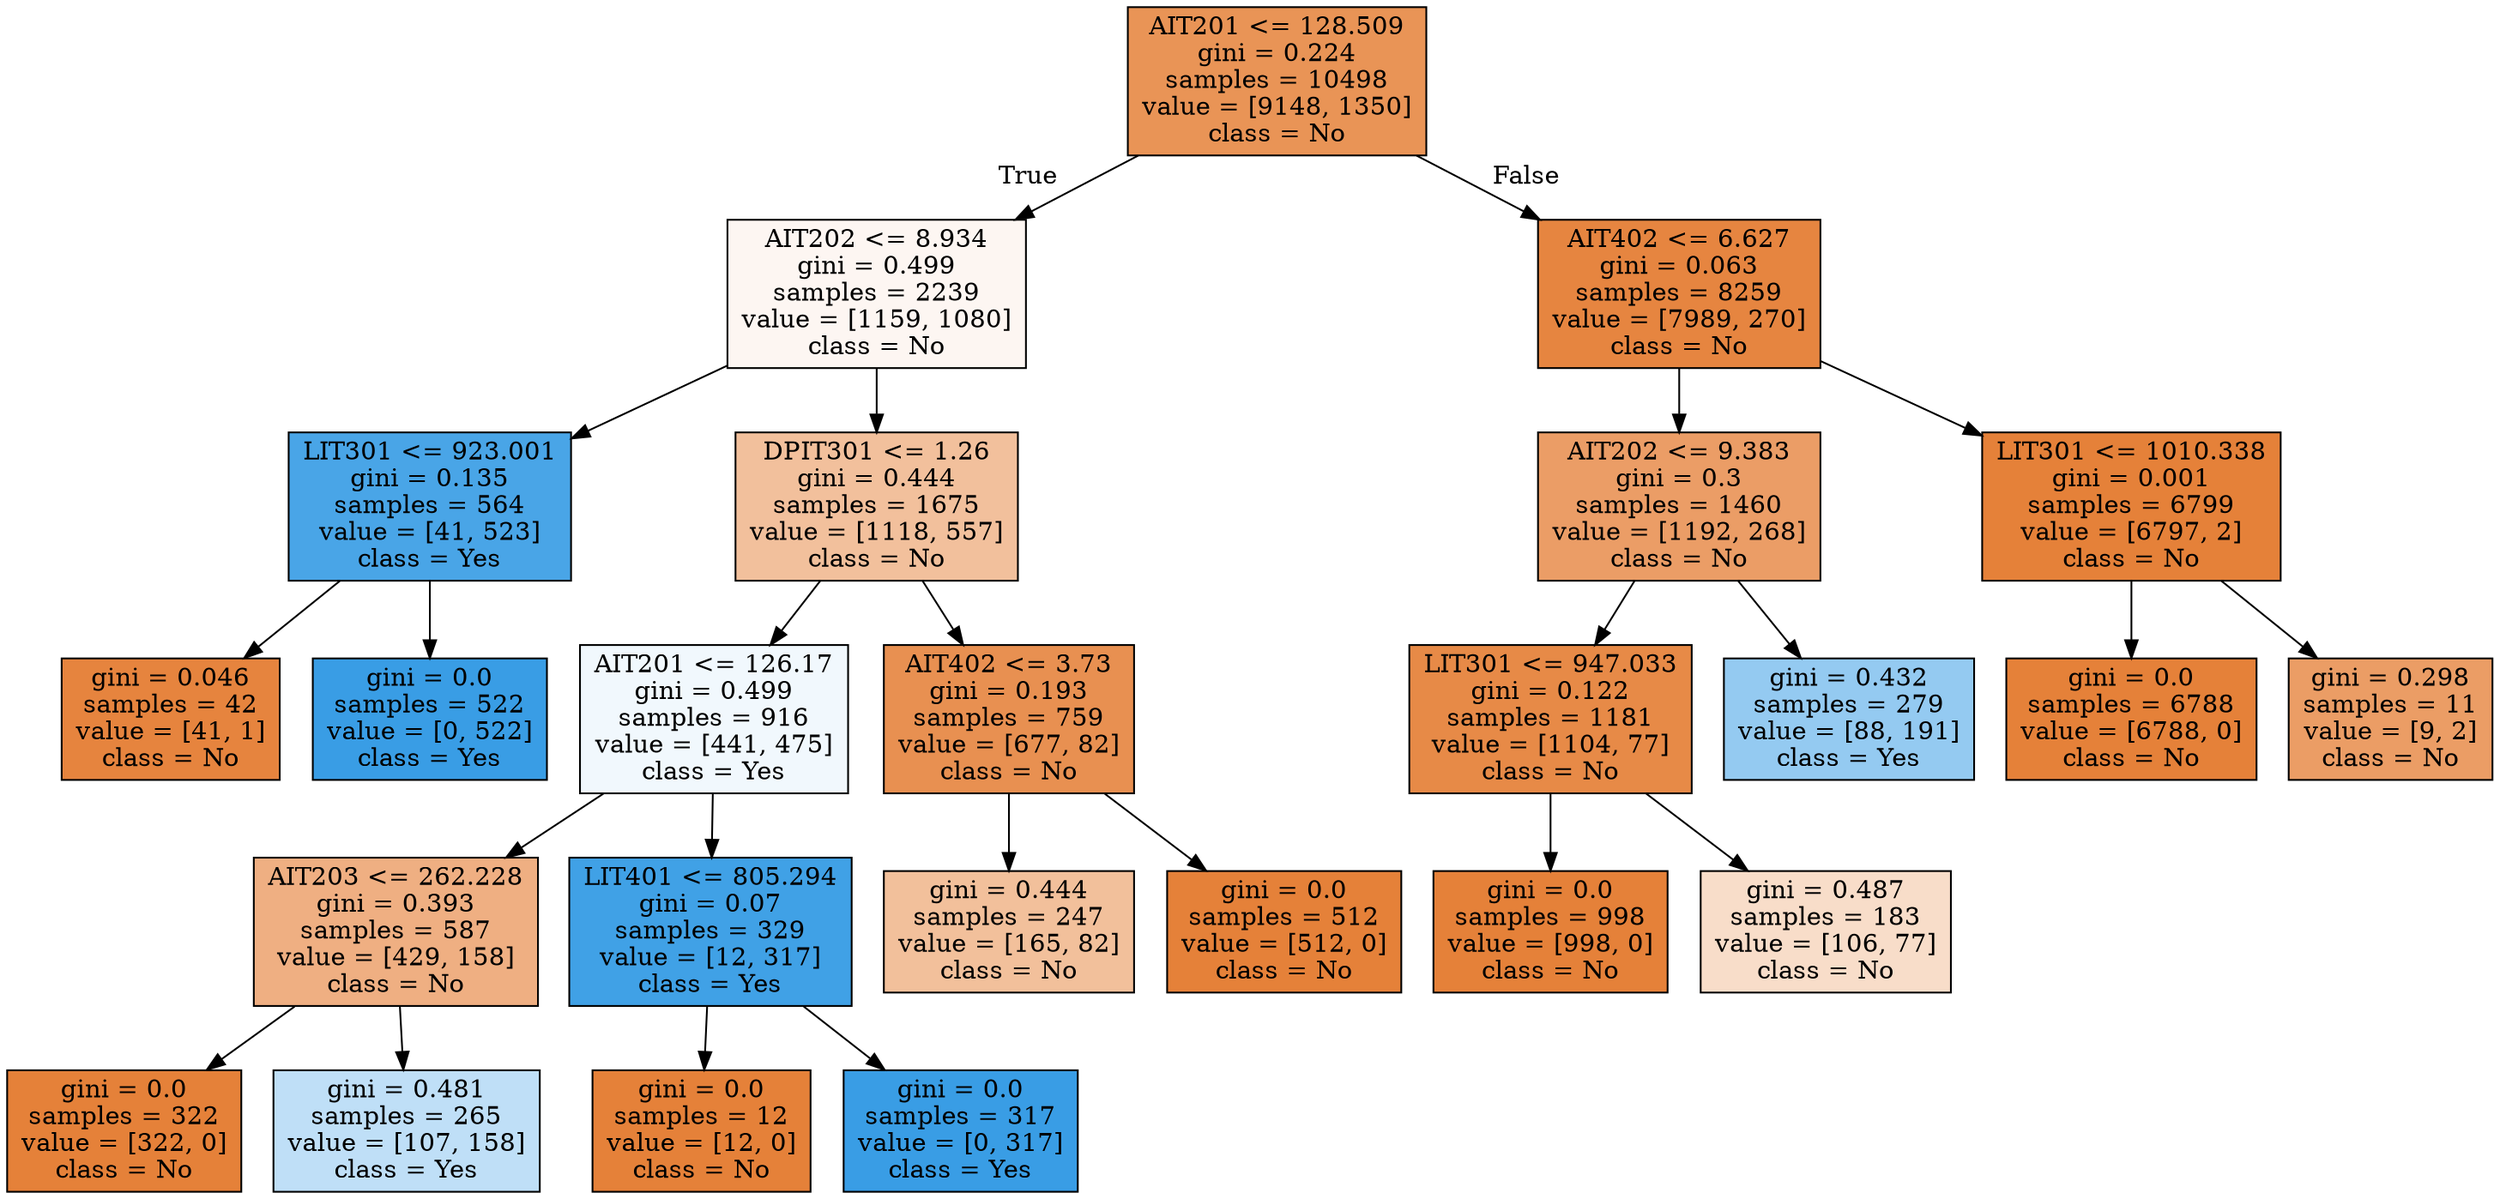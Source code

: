digraph Tree {
node [shape=box, style="filled", color="black"] ;
0 [label="AIT201 <= 128.509\ngini = 0.224\nsamples = 10498\nvalue = [9148, 1350]\nclass = No", fillcolor="#e99456"] ;
1 [label="AIT202 <= 8.934\ngini = 0.499\nsamples = 2239\nvalue = [1159, 1080]\nclass = No", fillcolor="#fdf6f2"] ;
0 -> 1 [labeldistance=2.5, labelangle=45, headlabel="True"] ;
2 [label="LIT301 <= 923.001\ngini = 0.135\nsamples = 564\nvalue = [41, 523]\nclass = Yes", fillcolor="#49a5e7"] ;
1 -> 2 ;
3 [label="gini = 0.046\nsamples = 42\nvalue = [41, 1]\nclass = No", fillcolor="#e6843e"] ;
2 -> 3 ;
4 [label="gini = 0.0\nsamples = 522\nvalue = [0, 522]\nclass = Yes", fillcolor="#399de5"] ;
2 -> 4 ;
5 [label="DPIT301 <= 1.26\ngini = 0.444\nsamples = 1675\nvalue = [1118, 557]\nclass = No", fillcolor="#f2c09c"] ;
1 -> 5 ;
6 [label="AIT201 <= 126.17\ngini = 0.499\nsamples = 916\nvalue = [441, 475]\nclass = Yes", fillcolor="#f1f8fd"] ;
5 -> 6 ;
7 [label="AIT203 <= 262.228\ngini = 0.393\nsamples = 587\nvalue = [429, 158]\nclass = No", fillcolor="#efaf82"] ;
6 -> 7 ;
8 [label="gini = 0.0\nsamples = 322\nvalue = [322, 0]\nclass = No", fillcolor="#e58139"] ;
7 -> 8 ;
9 [label="gini = 0.481\nsamples = 265\nvalue = [107, 158]\nclass = Yes", fillcolor="#bfdff7"] ;
7 -> 9 ;
10 [label="LIT401 <= 805.294\ngini = 0.07\nsamples = 329\nvalue = [12, 317]\nclass = Yes", fillcolor="#40a1e6"] ;
6 -> 10 ;
11 [label="gini = 0.0\nsamples = 12\nvalue = [12, 0]\nclass = No", fillcolor="#e58139"] ;
10 -> 11 ;
12 [label="gini = 0.0\nsamples = 317\nvalue = [0, 317]\nclass = Yes", fillcolor="#399de5"] ;
10 -> 12 ;
13 [label="AIT402 <= 3.73\ngini = 0.193\nsamples = 759\nvalue = [677, 82]\nclass = No", fillcolor="#e89051"] ;
5 -> 13 ;
14 [label="gini = 0.444\nsamples = 247\nvalue = [165, 82]\nclass = No", fillcolor="#f2c09b"] ;
13 -> 14 ;
15 [label="gini = 0.0\nsamples = 512\nvalue = [512, 0]\nclass = No", fillcolor="#e58139"] ;
13 -> 15 ;
16 [label="AIT402 <= 6.627\ngini = 0.063\nsamples = 8259\nvalue = [7989, 270]\nclass = No", fillcolor="#e68540"] ;
0 -> 16 [labeldistance=2.5, labelangle=-45, headlabel="False"] ;
17 [label="AIT202 <= 9.383\ngini = 0.3\nsamples = 1460\nvalue = [1192, 268]\nclass = No", fillcolor="#eb9d66"] ;
16 -> 17 ;
18 [label="LIT301 <= 947.033\ngini = 0.122\nsamples = 1181\nvalue = [1104, 77]\nclass = No", fillcolor="#e78a47"] ;
17 -> 18 ;
19 [label="gini = 0.0\nsamples = 998\nvalue = [998, 0]\nclass = No", fillcolor="#e58139"] ;
18 -> 19 ;
20 [label="gini = 0.487\nsamples = 183\nvalue = [106, 77]\nclass = No", fillcolor="#f8ddc9"] ;
18 -> 20 ;
21 [label="gini = 0.432\nsamples = 279\nvalue = [88, 191]\nclass = Yes", fillcolor="#94caf1"] ;
17 -> 21 ;
22 [label="LIT301 <= 1010.338\ngini = 0.001\nsamples = 6799\nvalue = [6797, 2]\nclass = No", fillcolor="#e58139"] ;
16 -> 22 ;
23 [label="gini = 0.0\nsamples = 6788\nvalue = [6788, 0]\nclass = No", fillcolor="#e58139"] ;
22 -> 23 ;
24 [label="gini = 0.298\nsamples = 11\nvalue = [9, 2]\nclass = No", fillcolor="#eb9d65"] ;
22 -> 24 ;
}